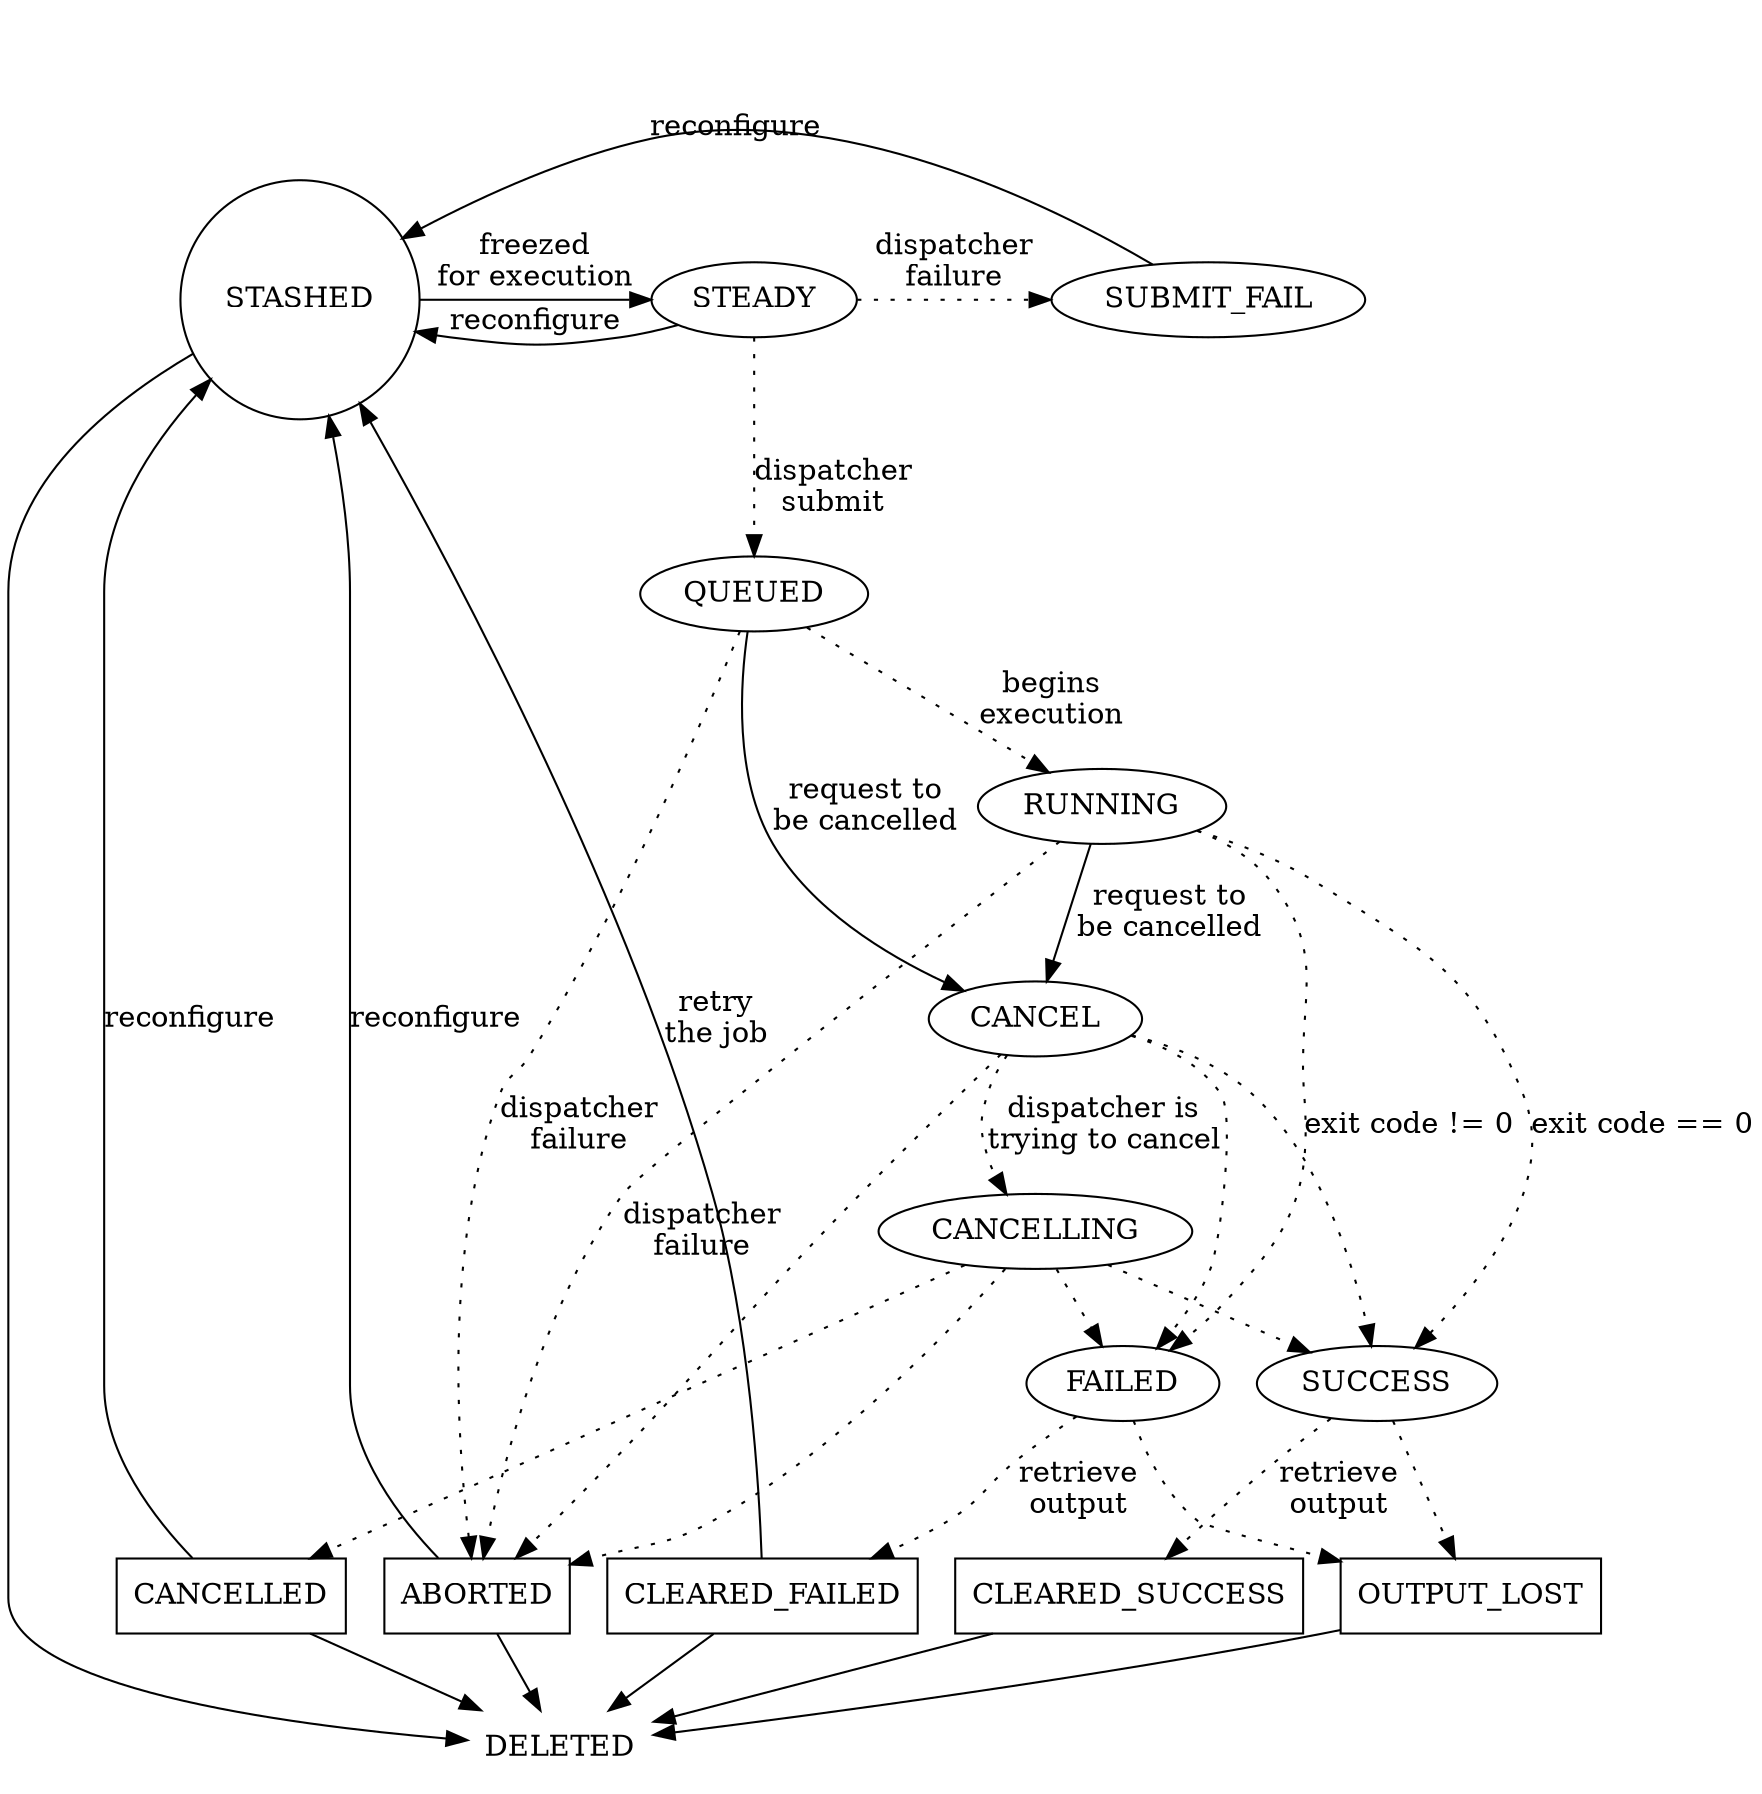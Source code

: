 digraph job_states {
    // Possible job states
    { rank="min"
        STASHED          [shape="circle"];    // The job is in preparation phase. It is being configured and cannot be executed yet.
        STEADY           [shape="ellipse"];   // The job has been configured and its dependencies are already set. It will be executed as soon as possible.
        SUBMIT_FAIL      [shape="ellipse"];   // The dispatcher has been unable to submit this job for execution.
    }
    {
        QUEUED           [shape="ellipse"];   // The dispatcher has submitted this job for execution and it is waiting for some resources to be available.
        RUNNING          [shape="ellipse"];   // The job is being executed.
        CANCEL           [shape="ellipse"];   // The user has asked to cancel this job.
        CANCELLING       [shape="ellipse"];   // The dispatcher is trying to cancel this job
        SUCCESS          [shape="ellipse"];   // The job has finished with exit code == 0
        FAILED           [shape="ellipse"];   // The job has finished with exit code != 0
    }
    { rank="same";
        CANCELLED        [shape="box"];       // The job has been cancelled.
        ABORTED          [shape="box"];       // The job has failed to complete its execution.
        CLEARED_SUCCESS  [shape="box"];       // The dispatcher has retrieved the output of this job.
        CLEARED_FAILED   [shape="box"];       // The dispatcher has retrieved the output of this job.
        OUTPUT_LOST      [shape="box"];       // The dispatcher could not retrieve the output of this job.
    }
    {
        DELETED          [shape="plaintext"]; // The job has been deleted.
    }
    
    // Expected flow
    STASHED         -> STEADY           [style="solid",  label="freezed\nfor execution"];
    STEADY          -> QUEUED           [style="dotted", label="dispatcher\nsubmit"];
    QUEUED          -> RUNNING          [style="dotted", label="begins\nexecution"];
    RUNNING         -> SUCCESS          [style="dotted", label="exit code == 0"];
    SUCCESS         -> CLEARED_SUCCESS  [style="dotted", label="retrieve\noutput"];
    
    // Submit failure
    STEADY          -> SUBMIT_FAIL      [style="dotted", label="dispatcher\nfailure"];
    
    // The job fails with exit code != 0
    RUNNING         -> FAILED           [style="dotted", label="exit code != 0"];
    FAILED          -> CLEARED_FAILED   [style="dotted", label="retrieve\noutput"];
    
    // The output is lost
    SUCCESS         -> OUTPUT_LOST      [style="dotted", label=""];
    FAILED          -> OUTPUT_LOST      [style="dotted", label=""];
    
    // The job is aborted
    QUEUED          -> ABORTED          [style="dotted", label="dispatcher\nfailure"];
    RUNNING         -> ABORTED          [style="dotted", label="dispatcher\nfailure"];
    
    // The job has to be cancelled
    QUEUED          -> CANCEL           [style="solid",  label="request to\nbe cancelled"];
    RUNNING         -> CANCEL           [style="solid",  label="request to\nbe cancelled"];
    CANCEL          -> CANCELLING       [style="dotted", label="dispatcher is\ntrying to cancel"];
    CANCEL          -> ABORTED          [style="dotted", label=""];
    CANCEL          -> SUCCESS          [style="dotted", label=""];
    CANCEL          -> FAILED           [style="dotted", label=""];
    CANCELLING      -> CANCELLED        [style="dotted", label=""];
    CANCELLING      -> ABORTED          [style="dotted", label=""];
    CANCELLING      -> SUCCESS          [style="dotted", label=""];
    CANCELLING      -> FAILED           [style="dotted", label=""];
    
    // Reflows
    SUBMIT_FAIL     -> STASHED          [style="solid",  label="reconfigure"];
#    SUBMIT_FAIL     -> STEADY           [style="solid",  label="retry\nthe job"];
    ABORTED         -> STASHED          [style="solid",  label="reconfigure"];
#    ABORTED         -> STEADY           [style="solid",  label="retry\nthe job"];
#    CANCELLED       -> STEADY           [style="solid",  label="retry\nthe job"];
    CANCELLED       -> STASHED          [style="solid",  label="reconfigure"];
    CLEARED_FAILED  -> STASHED          [style="solid",  label="retry\nthe job"];
#    CLEARED_FAILED  -> STEADY           [style="solid",  label="retry\nthe job"];
    STEADY          -> STASHED          [style="solid",  label="reconfigure"];
    
    // Remove
    STASHED         -> DELETED          [style="solid",  label=""];
#    STEADY          -> DELETED          [style="solid",  label=""];
    CANCELLED       -> DELETED          [style="solid",  label=""];
    ABORTED         -> DELETED          [style="solid",  label=""];
    CLEARED_SUCCESS -> DELETED          [style="solid",  label=""];
    CLEARED_FAILED  -> DELETED          [style="solid",  label=""];
    OUTPUT_LOST     -> DELETED          [style="solid",  label=""];
}
